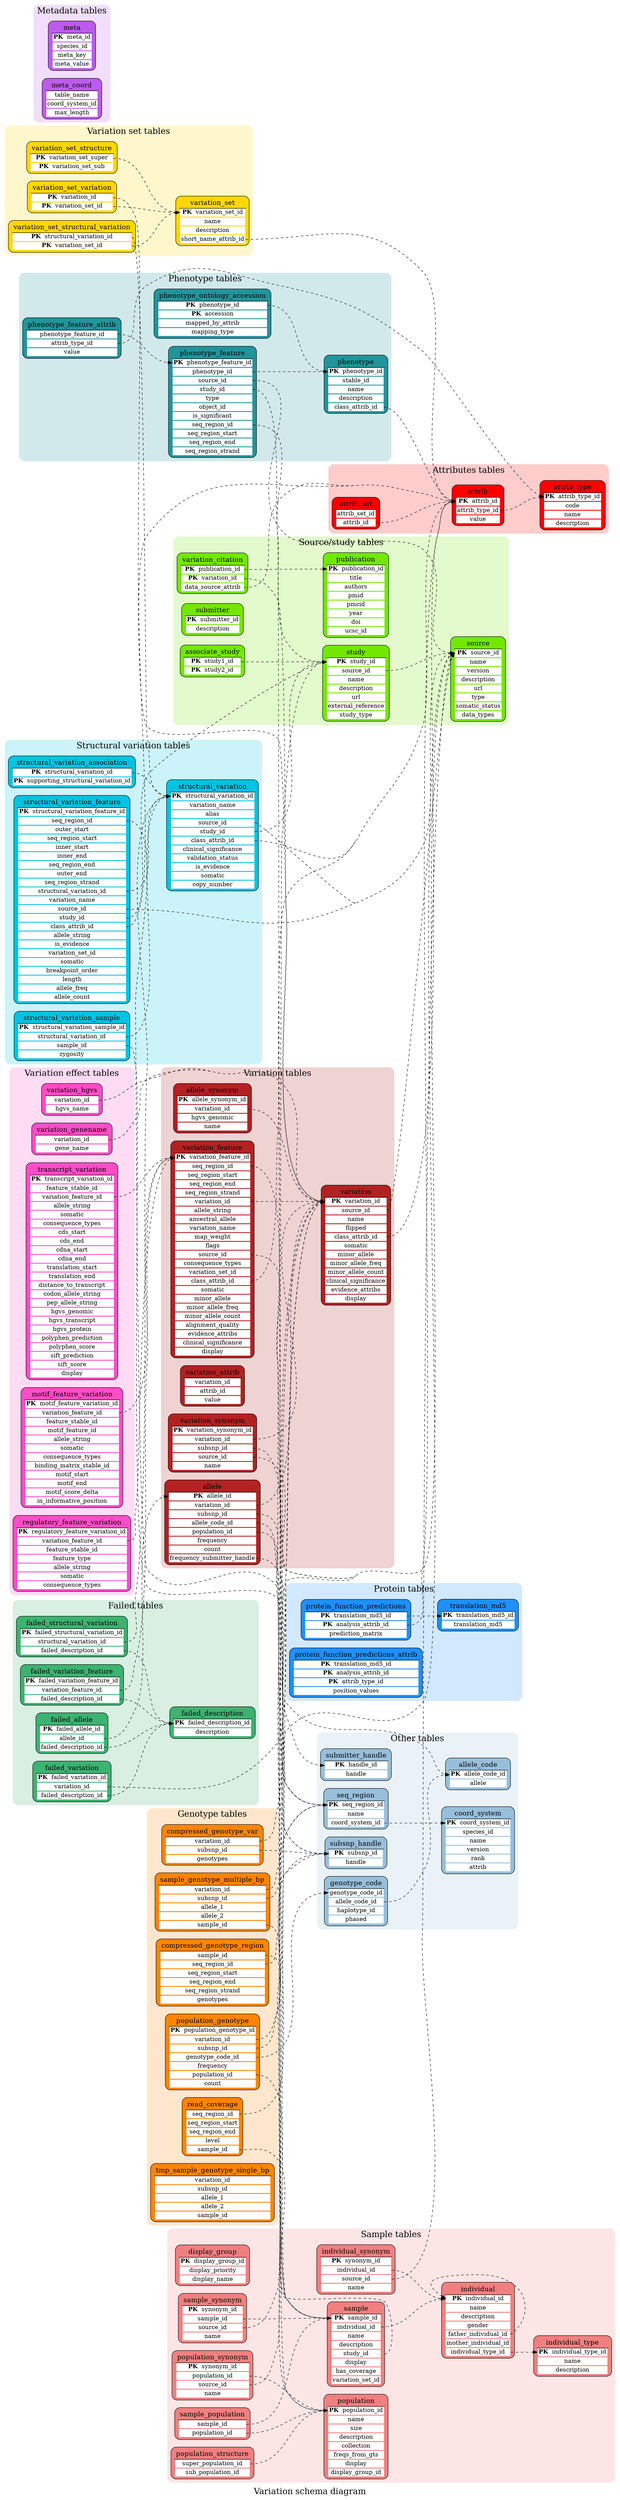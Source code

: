 digraph test {
	ratio="compress"; concentrate = "true"; fontsize = "20"; label = "Variation schema diagram"; rankdir = "LR";
	allele [fillcolor="#B22222", label=<<table border="0"><th><td><font point-size="16">allele</font></td></th><hr/><tr><td bgcolor="white" port="portallele_id"><B>PK</B>&nbsp;&nbsp;allele_id</td></tr><tr><td bgcolor="white" port="portvariation_id">variation_id</td></tr><tr><td bgcolor="white" port="portsubsnp_id">subsnp_id</td></tr><tr><td bgcolor="white" port="portallele_code_id">allele_code_id</td></tr><tr><td bgcolor="white" port="portpopulation_id">population_id</td></tr><tr><td bgcolor="white" port="portfrequency">frequency</td></tr><tr><td bgcolor="white" port="portcount">count</td></tr><tr><td bgcolor="white" port="portfrequency_submitter_handle">frequency_submitter_handle</td></tr></table>>, shape="box", style="filled,rounded"];
	allele_code [fillcolor="#98BFDA", label=<<table border="0"><th><td><font point-size="16">allele_code</font></td></th><hr/><tr><td bgcolor="white" port="portallele_code_id"><B>PK</B>&nbsp;&nbsp;allele_code_id</td></tr><tr><td bgcolor="white" port="portallele">allele</td></tr></table>>, shape="box", style="filled,rounded"];
	allele_synonym [fillcolor="#B22222", label=<<table border="0"><th><td><font point-size="16">allele_synonym</font></td></th><hr/><tr><td bgcolor="white" port="portallele_synonym_id"><B>PK</B>&nbsp;&nbsp;allele_synonym_id</td></tr><tr><td bgcolor="white" port="portvariation_id">variation_id</td></tr><tr><td bgcolor="white" port="porthgvs_genomic">hgvs_genomic</td></tr><tr><td bgcolor="white" port="portname">name</td></tr></table>>, shape="box", style="filled,rounded"];
	associate_study [fillcolor="#72E800", label=<<table border="0"><th><td><font point-size="16">associate_study</font></td></th><hr/><tr><td bgcolor="white" port="portstudy1_id"><B>PK</B>&nbsp;&nbsp;study1_id</td></tr><tr><td bgcolor="white" port="portstudy2_id"><B>PK</B>&nbsp;&nbsp;study2_id</td></tr></table>>, shape="box", style="filled,rounded"];
	attrib [fillcolor="#FF0000", label=<<table border="0"><th><td><font point-size="16">attrib</font></td></th><hr/><tr><td bgcolor="white" port="portattrib_id"><B>PK</B>&nbsp;&nbsp;attrib_id</td></tr><tr><td bgcolor="white" port="portattrib_type_id">attrib_type_id</td></tr><tr><td bgcolor="white" port="portvalue">value</td></tr></table>>, shape="box", style="filled,rounded"];
	attrib_set [fillcolor="#FF0000", label=<<table border="0"><th><td><font point-size="16">attrib_set</font></td></th><hr/><tr><td bgcolor="white" port="portattrib_set_id">attrib_set_id</td></tr><tr><td bgcolor="white" port="portattrib_id">attrib_id</td></tr></table>>, shape="box", style="filled,rounded"];
	attrib_type [fillcolor="#FF0000", label=<<table border="0"><th><td><font point-size="16">attrib_type</font></td></th><hr/><tr><td bgcolor="white" port="portattrib_type_id"><B>PK</B>&nbsp;&nbsp;attrib_type_id</td></tr><tr><td bgcolor="white" port="portcode">code</td></tr><tr><td bgcolor="white" port="portname">name</td></tr><tr><td bgcolor="white" port="portdescription">description</td></tr></table>>, shape="box", style="filled,rounded"];
	compressed_genotype_region [fillcolor="#FF8500", label=<<table border="0"><th><td><font point-size="16">compressed_genotype_region</font></td></th><hr/><tr><td bgcolor="white" port="portsample_id">sample_id</td></tr><tr><td bgcolor="white" port="portseq_region_id">seq_region_id</td></tr><tr><td bgcolor="white" port="portseq_region_start">seq_region_start</td></tr><tr><td bgcolor="white" port="portseq_region_end">seq_region_end</td></tr><tr><td bgcolor="white" port="portseq_region_strand">seq_region_strand</td></tr><tr><td bgcolor="white" port="portgenotypes">genotypes</td></tr></table>>, shape="box", style="filled,rounded"];
	compressed_genotype_var [fillcolor="#FF8500", label=<<table border="0"><th><td><font point-size="16">compressed_genotype_var</font></td></th><hr/><tr><td bgcolor="white" port="portvariation_id">variation_id</td></tr><tr><td bgcolor="white" port="portsubsnp_id">subsnp_id</td></tr><tr><td bgcolor="white" port="portgenotypes">genotypes</td></tr></table>>, shape="box", style="filled,rounded"];
	coord_system [fillcolor="#98BFDA", label=<<table border="0"><th><td><font point-size="16">coord_system</font></td></th><hr/><tr><td bgcolor="white" port="portcoord_system_id"><B>PK</B>&nbsp;&nbsp;coord_system_id</td></tr><tr><td bgcolor="white" port="portspecies_id">species_id</td></tr><tr><td bgcolor="white" port="portname">name</td></tr><tr><td bgcolor="white" port="portversion">version</td></tr><tr><td bgcolor="white" port="portrank">rank</td></tr><tr><td bgcolor="white" port="portattrib">attrib</td></tr></table>>, shape="box", style="filled,rounded"];
	display_group [fillcolor="#F08080", label=<<table border="0"><th><td><font point-size="16">display_group</font></td></th><hr/><tr><td bgcolor="white" port="portdisplay_group_id"><B>PK</B>&nbsp;&nbsp;display_group_id</td></tr><tr><td bgcolor="white" port="portdisplay_priority">display_priority</td></tr><tr><td bgcolor="white" port="portdisplay_name">display_name</td></tr></table>>, shape="box", style="filled,rounded"];
	failed_allele [fillcolor="#3CB371", label=<<table border="0"><th><td><font point-size="16">failed_allele</font></td></th><hr/><tr><td bgcolor="white" port="portfailed_allele_id"><B>PK</B>&nbsp;&nbsp;failed_allele_id</td></tr><tr><td bgcolor="white" port="portallele_id">allele_id</td></tr><tr><td bgcolor="white" port="portfailed_description_id">failed_description_id</td></tr></table>>, shape="box", style="filled,rounded"];
	failed_description [fillcolor="#3CB371", label=<<table border="0"><th><td><font point-size="16">failed_description</font></td></th><hr/><tr><td bgcolor="white" port="portfailed_description_id"><B>PK</B>&nbsp;&nbsp;failed_description_id</td></tr><tr><td bgcolor="white" port="portdescription">description</td></tr></table>>, shape="box", style="filled,rounded"];
	failed_structural_variation [fillcolor="#3CB371", label=<<table border="0"><th><td><font point-size="16">failed_structural_variation</font></td></th><hr/><tr><td bgcolor="white" port="portfailed_structural_variation_id"><B>PK</B>&nbsp;&nbsp;failed_structural_variation_id</td></tr><tr><td bgcolor="white" port="portstructural_variation_id">structural_variation_id</td></tr><tr><td bgcolor="white" port="portfailed_description_id">failed_description_id</td></tr></table>>, shape="box", style="filled,rounded"];
	failed_variation [fillcolor="#3CB371", label=<<table border="0"><th><td><font point-size="16">failed_variation</font></td></th><hr/><tr><td bgcolor="white" port="portfailed_variation_id"><B>PK</B>&nbsp;&nbsp;failed_variation_id</td></tr><tr><td bgcolor="white" port="portvariation_id">variation_id</td></tr><tr><td bgcolor="white" port="portfailed_description_id">failed_description_id</td></tr></table>>, shape="box", style="filled,rounded"];
	failed_variation_feature [fillcolor="#3CB371", label=<<table border="0"><th><td><font point-size="16">failed_variation_feature</font></td></th><hr/><tr><td bgcolor="white" port="portfailed_variation_feature_id"><B>PK</B>&nbsp;&nbsp;failed_variation_feature_id</td></tr><tr><td bgcolor="white" port="portvariation_feature_id">variation_feature_id</td></tr><tr><td bgcolor="white" port="portfailed_description_id">failed_description_id</td></tr></table>>, shape="box", style="filled,rounded"];
	genotype_code [fillcolor="#98BFDA", label=<<table border="0"><th><td><font point-size="16">genotype_code</font></td></th><hr/><tr><td bgcolor="white" port="portgenotype_code_id">genotype_code_id</td></tr><tr><td bgcolor="white" port="portallele_code_id">allele_code_id</td></tr><tr><td bgcolor="white" port="porthaplotype_id">haplotype_id</td></tr><tr><td bgcolor="white" port="portphased">phased</td></tr></table>>, shape="box", style="filled,rounded"];
	individual [fillcolor="#F08080", label=<<table border="0"><th><td><font point-size="16">individual</font></td></th><hr/><tr><td bgcolor="white" port="portindividual_id"><B>PK</B>&nbsp;&nbsp;individual_id</td></tr><tr><td bgcolor="white" port="portname">name</td></tr><tr><td bgcolor="white" port="portdescription">description</td></tr><tr><td bgcolor="white" port="portgender">gender</td></tr><tr><td bgcolor="white" port="portfather_individual_id">father_individual_id</td></tr><tr><td bgcolor="white" port="portmother_individual_id">mother_individual_id</td></tr><tr><td bgcolor="white" port="portindividual_type_id">individual_type_id</td></tr></table>>, shape="box", style="filled,rounded"];
	individual_synonym [fillcolor="#F08080", label=<<table border="0"><th><td><font point-size="16">individual_synonym</font></td></th><hr/><tr><td bgcolor="white" port="portsynonym_id"><B>PK</B>&nbsp;&nbsp;synonym_id</td></tr><tr><td bgcolor="white" port="portindividual_id">individual_id</td></tr><tr><td bgcolor="white" port="portsource_id">source_id</td></tr><tr><td bgcolor="white" port="portname">name</td></tr></table>>, shape="box", style="filled,rounded"];
	individual_type [fillcolor="#F08080", label=<<table border="0"><th><td><font point-size="16">individual_type</font></td></th><hr/><tr><td bgcolor="white" port="portindividual_type_id"><B>PK</B>&nbsp;&nbsp;individual_type_id</td></tr><tr><td bgcolor="white" port="portname">name</td></tr><tr><td bgcolor="white" port="portdescription">description</td></tr></table>>, shape="box", style="filled,rounded"];
	meta [fillcolor="#BC5CEC", label=<<table border="0"><th><td><font point-size="16">meta</font></td></th><hr/><tr><td bgcolor="white" port="portmeta_id"><B>PK</B>&nbsp;&nbsp;meta_id</td></tr><tr><td bgcolor="white" port="portspecies_id">species_id</td></tr><tr><td bgcolor="white" port="portmeta_key">meta_key</td></tr><tr><td bgcolor="white" port="portmeta_value">meta_value</td></tr></table>>, shape="box", style="filled,rounded"];
	meta_coord [fillcolor="#BC5CEC", label=<<table border="0"><th><td><font point-size="16">meta_coord</font></td></th><hr/><tr><td bgcolor="white" port="porttable_name">table_name</td></tr><tr><td bgcolor="white" port="portcoord_system_id">coord_system_id</td></tr><tr><td bgcolor="white" port="portmax_length">max_length</td></tr></table>>, shape="box", style="filled,rounded"];
	motif_feature_variation [fillcolor="#FF4DC8", label=<<table border="0"><th><td><font point-size="16">motif_feature_variation</font></td></th><hr/><tr><td bgcolor="white" port="portmotif_feature_variation_id"><B>PK</B>&nbsp;&nbsp;motif_feature_variation_id</td></tr><tr><td bgcolor="white" port="portvariation_feature_id">variation_feature_id</td></tr><tr><td bgcolor="white" port="portfeature_stable_id">feature_stable_id</td></tr><tr><td bgcolor="white" port="portmotif_feature_id">motif_feature_id</td></tr><tr><td bgcolor="white" port="portallele_string">allele_string</td></tr><tr><td bgcolor="white" port="portsomatic">somatic</td></tr><tr><td bgcolor="white" port="portconsequence_types">consequence_types</td></tr><tr><td bgcolor="white" port="portbinding_matrix_stable_id">binding_matrix_stable_id</td></tr><tr><td bgcolor="white" port="portmotif_start">motif_start</td></tr><tr><td bgcolor="white" port="portmotif_end">motif_end</td></tr><tr><td bgcolor="white" port="portmotif_score_delta">motif_score_delta</td></tr><tr><td bgcolor="white" port="portin_informative_position">in_informative_position</td></tr></table>>, shape="box", style="filled,rounded"];
	phenotype [fillcolor="#22949B", label=<<table border="0"><th><td><font point-size="16">phenotype</font></td></th><hr/><tr><td bgcolor="white" port="portphenotype_id"><B>PK</B>&nbsp;&nbsp;phenotype_id</td></tr><tr><td bgcolor="white" port="portstable_id">stable_id</td></tr><tr><td bgcolor="white" port="portname">name</td></tr><tr><td bgcolor="white" port="portdescription">description</td></tr><tr><td bgcolor="white" port="portclass_attrib_id">class_attrib_id</td></tr></table>>, shape="box", style="filled,rounded"];
	phenotype_feature [fillcolor="#22949B", label=<<table border="0"><th><td><font point-size="16">phenotype_feature</font></td></th><hr/><tr><td bgcolor="white" port="portphenotype_feature_id"><B>PK</B>&nbsp;&nbsp;phenotype_feature_id</td></tr><tr><td bgcolor="white" port="portphenotype_id">phenotype_id</td></tr><tr><td bgcolor="white" port="portsource_id">source_id</td></tr><tr><td bgcolor="white" port="portstudy_id">study_id</td></tr><tr><td bgcolor="white" port="porttype">type</td></tr><tr><td bgcolor="white" port="portobject_id">object_id</td></tr><tr><td bgcolor="white" port="portis_significant">is_significant</td></tr><tr><td bgcolor="white" port="portseq_region_id">seq_region_id</td></tr><tr><td bgcolor="white" port="portseq_region_start">seq_region_start</td></tr><tr><td bgcolor="white" port="portseq_region_end">seq_region_end</td></tr><tr><td bgcolor="white" port="portseq_region_strand">seq_region_strand</td></tr></table>>, shape="box", style="filled,rounded"];
	phenotype_feature_attrib [fillcolor="#22949B", label=<<table border="0"><th><td><font point-size="16">phenotype_feature_attrib</font></td></th><hr/><tr><td bgcolor="white" port="portphenotype_feature_id">phenotype_feature_id</td></tr><tr><td bgcolor="white" port="portattrib_type_id">attrib_type_id</td></tr><tr><td bgcolor="white" port="portvalue">value</td></tr></table>>, shape="box", style="filled,rounded"];
	phenotype_ontology_accession [fillcolor="#22949B", label=<<table border="0"><th><td><font point-size="16">phenotype_ontology_accession</font></td></th><hr/><tr><td bgcolor="white" port="portphenotype_id"><B>PK</B>&nbsp;&nbsp;phenotype_id</td></tr><tr><td bgcolor="white" port="portaccession"><B>PK</B>&nbsp;&nbsp;accession</td></tr><tr><td bgcolor="white" port="portmapped_by_attrib">mapped_by_attrib</td></tr><tr><td bgcolor="white" port="portmapping_type">mapping_type</td></tr></table>>, shape="box", style="filled,rounded"];
	population [fillcolor="#F08080", label=<<table border="0"><th><td><font point-size="16">population</font></td></th><hr/><tr><td bgcolor="white" port="portpopulation_id"><B>PK</B>&nbsp;&nbsp;population_id</td></tr><tr><td bgcolor="white" port="portname">name</td></tr><tr><td bgcolor="white" port="portsize">size</td></tr><tr><td bgcolor="white" port="portdescription">description</td></tr><tr><td bgcolor="white" port="portcollection">collection</td></tr><tr><td bgcolor="white" port="portfreqs_from_gts">freqs_from_gts</td></tr><tr><td bgcolor="white" port="portdisplay">display</td></tr><tr><td bgcolor="white" port="portdisplay_group_id">display_group_id</td></tr></table>>, shape="box", style="filled,rounded"];
	population_genotype [fillcolor="#FF8500", label=<<table border="0"><th><td><font point-size="16">population_genotype</font></td></th><hr/><tr><td bgcolor="white" port="portpopulation_genotype_id"><B>PK</B>&nbsp;&nbsp;population_genotype_id</td></tr><tr><td bgcolor="white" port="portvariation_id">variation_id</td></tr><tr><td bgcolor="white" port="portsubsnp_id">subsnp_id</td></tr><tr><td bgcolor="white" port="portgenotype_code_id">genotype_code_id</td></tr><tr><td bgcolor="white" port="portfrequency">frequency</td></tr><tr><td bgcolor="white" port="portpopulation_id">population_id</td></tr><tr><td bgcolor="white" port="portcount">count</td></tr></table>>, shape="box", style="filled,rounded"];
	population_structure [fillcolor="#F08080", label=<<table border="0"><th><td><font point-size="16">population_structure</font></td></th><hr/><tr><td bgcolor="white" port="portsuper_population_id">super_population_id</td></tr><tr><td bgcolor="white" port="portsub_population_id">sub_population_id</td></tr></table>>, shape="box", style="filled,rounded"];
	population_synonym [fillcolor="#F08080", label=<<table border="0"><th><td><font point-size="16">population_synonym</font></td></th><hr/><tr><td bgcolor="white" port="portsynonym_id"><B>PK</B>&nbsp;&nbsp;synonym_id</td></tr><tr><td bgcolor="white" port="portpopulation_id">population_id</td></tr><tr><td bgcolor="white" port="portsource_id">source_id</td></tr><tr><td bgcolor="white" port="portname">name</td></tr></table>>, shape="box", style="filled,rounded"];
	protein_function_predictions [fillcolor="#1E90FF", label=<<table border="0"><th><td><font point-size="16">protein_function_predictions</font></td></th><hr/><tr><td bgcolor="white" port="porttranslation_md5_id"><B>PK</B>&nbsp;&nbsp;translation_md5_id</td></tr><tr><td bgcolor="white" port="portanalysis_attrib_id"><B>PK</B>&nbsp;&nbsp;analysis_attrib_id</td></tr><tr><td bgcolor="white" port="portprediction_matrix">prediction_matrix</td></tr></table>>, shape="box", style="filled,rounded"];
	protein_function_predictions_attrib [fillcolor="#1E90FF", label=<<table border="0"><th><td><font point-size="16">protein_function_predictions_attrib</font></td></th><hr/><tr><td bgcolor="white" port="porttranslation_md5_id"><B>PK</B>&nbsp;&nbsp;translation_md5_id</td></tr><tr><td bgcolor="white" port="portanalysis_attrib_id"><B>PK</B>&nbsp;&nbsp;analysis_attrib_id</td></tr><tr><td bgcolor="white" port="portattrib_type_id"><B>PK</B>&nbsp;&nbsp;attrib_type_id</td></tr><tr><td bgcolor="white" port="portposition_values">position_values</td></tr></table>>, shape="box", style="filled,rounded"];
	publication [fillcolor="#72E800", label=<<table border="0"><th><td><font point-size="16">publication</font></td></th><hr/><tr><td bgcolor="white" port="portpublication_id"><B>PK</B>&nbsp;&nbsp;publication_id</td></tr><tr><td bgcolor="white" port="porttitle">title</td></tr><tr><td bgcolor="white" port="portauthors">authors</td></tr><tr><td bgcolor="white" port="portpmid">pmid</td></tr><tr><td bgcolor="white" port="portpmcid">pmcid</td></tr><tr><td bgcolor="white" port="portyear">year</td></tr><tr><td bgcolor="white" port="portdoi">doi</td></tr><tr><td bgcolor="white" port="portucsc_id">ucsc_id</td></tr></table>>, shape="box", style="filled,rounded"];
	read_coverage [fillcolor="#FF8500", label=<<table border="0"><th><td><font point-size="16">read_coverage</font></td></th><hr/><tr><td bgcolor="white" port="portseq_region_id">seq_region_id</td></tr><tr><td bgcolor="white" port="portseq_region_start">seq_region_start</td></tr><tr><td bgcolor="white" port="portseq_region_end">seq_region_end</td></tr><tr><td bgcolor="white" port="portlevel">level</td></tr><tr><td bgcolor="white" port="portsample_id">sample_id</td></tr></table>>, shape="box", style="filled,rounded"];
	regulatory_feature_variation [fillcolor="#FF4DC8", label=<<table border="0"><th><td><font point-size="16">regulatory_feature_variation</font></td></th><hr/><tr><td bgcolor="white" port="portregulatory_feature_variation_id"><B>PK</B>&nbsp;&nbsp;regulatory_feature_variation_id</td></tr><tr><td bgcolor="white" port="portvariation_feature_id">variation_feature_id</td></tr><tr><td bgcolor="white" port="portfeature_stable_id">feature_stable_id</td></tr><tr><td bgcolor="white" port="portfeature_type">feature_type</td></tr><tr><td bgcolor="white" port="portallele_string">allele_string</td></tr><tr><td bgcolor="white" port="portsomatic">somatic</td></tr><tr><td bgcolor="white" port="portconsequence_types">consequence_types</td></tr></table>>, shape="box", style="filled,rounded"];
	sample [fillcolor="#F08080", label=<<table border="0"><th><td><font point-size="16">sample</font></td></th><hr/><tr><td bgcolor="white" port="portsample_id"><B>PK</B>&nbsp;&nbsp;sample_id</td></tr><tr><td bgcolor="white" port="portindividual_id">individual_id</td></tr><tr><td bgcolor="white" port="portname">name</td></tr><tr><td bgcolor="white" port="portdescription">description</td></tr><tr><td bgcolor="white" port="portstudy_id">study_id</td></tr><tr><td bgcolor="white" port="portdisplay">display</td></tr><tr><td bgcolor="white" port="porthas_coverage">has_coverage</td></tr><tr><td bgcolor="white" port="portvariation_set_id">variation_set_id</td></tr></table>>, shape="box", style="filled,rounded"];
	sample_genotype_multiple_bp [fillcolor="#FF8500", label=<<table border="0"><th><td><font point-size="16">sample_genotype_multiple_bp</font></td></th><hr/><tr><td bgcolor="white" port="portvariation_id">variation_id</td></tr><tr><td bgcolor="white" port="portsubsnp_id">subsnp_id</td></tr><tr><td bgcolor="white" port="portallele_1">allele_1</td></tr><tr><td bgcolor="white" port="portallele_2">allele_2</td></tr><tr><td bgcolor="white" port="portsample_id">sample_id</td></tr></table>>, shape="box", style="filled,rounded"];
	sample_population [fillcolor="#F08080", label=<<table border="0"><th><td><font point-size="16">sample_population</font></td></th><hr/><tr><td bgcolor="white" port="portsample_id">sample_id</td></tr><tr><td bgcolor="white" port="portpopulation_id">population_id</td></tr></table>>, shape="box", style="filled,rounded"];
	sample_synonym [fillcolor="#F08080", label=<<table border="0"><th><td><font point-size="16">sample_synonym</font></td></th><hr/><tr><td bgcolor="white" port="portsynonym_id"><B>PK</B>&nbsp;&nbsp;synonym_id</td></tr><tr><td bgcolor="white" port="portsample_id">sample_id</td></tr><tr><td bgcolor="white" port="portsource_id">source_id</td></tr><tr><td bgcolor="white" port="portname">name</td></tr></table>>, shape="box", style="filled,rounded"];
	seq_region [fillcolor="#98BFDA", label=<<table border="0"><th><td><font point-size="16">seq_region</font></td></th><hr/><tr><td bgcolor="white" port="portseq_region_id"><B>PK</B>&nbsp;&nbsp;seq_region_id</td></tr><tr><td bgcolor="white" port="portname">name</td></tr><tr><td bgcolor="white" port="portcoord_system_id">coord_system_id</td></tr></table>>, shape="box", style="filled,rounded"];
	source [fillcolor="#72E800", label=<<table border="0"><th><td><font point-size="16">source</font></td></th><hr/><tr><td bgcolor="white" port="portsource_id"><B>PK</B>&nbsp;&nbsp;source_id</td></tr><tr><td bgcolor="white" port="portname">name</td></tr><tr><td bgcolor="white" port="portversion">version</td></tr><tr><td bgcolor="white" port="portdescription">description</td></tr><tr><td bgcolor="white" port="porturl">url</td></tr><tr><td bgcolor="white" port="porttype">type</td></tr><tr><td bgcolor="white" port="portsomatic_status">somatic_status</td></tr><tr><td bgcolor="white" port="portdata_types">data_types</td></tr></table>>, shape="box", style="filled,rounded"];
	structural_variation [fillcolor="#01C3E3", label=<<table border="0"><th><td><font point-size="16">structural_variation</font></td></th><hr/><tr><td bgcolor="white" port="portstructural_variation_id"><B>PK</B>&nbsp;&nbsp;structural_variation_id</td></tr><tr><td bgcolor="white" port="portvariation_name">variation_name</td></tr><tr><td bgcolor="white" port="portalias">alias</td></tr><tr><td bgcolor="white" port="portsource_id">source_id</td></tr><tr><td bgcolor="white" port="portstudy_id">study_id</td></tr><tr><td bgcolor="white" port="portclass_attrib_id">class_attrib_id</td></tr><tr><td bgcolor="white" port="portclinical_significance">clinical_significance</td></tr><tr><td bgcolor="white" port="portvalidation_status">validation_status</td></tr><tr><td bgcolor="white" port="portis_evidence">is_evidence</td></tr><tr><td bgcolor="white" port="portsomatic">somatic</td></tr><tr><td bgcolor="white" port="portcopy_number">copy_number</td></tr></table>>, shape="box", style="filled,rounded"];
	structural_variation_association [fillcolor="#01C3E3", label=<<table border="0"><th><td><font point-size="16">structural_variation_association</font></td></th><hr/><tr><td bgcolor="white" port="portstructural_variation_id"><B>PK</B>&nbsp;&nbsp;structural_variation_id</td></tr><tr><td bgcolor="white" port="portsupporting_structural_variation_id"><B>PK</B>&nbsp;&nbsp;supporting_structural_variation_id</td></tr></table>>, shape="box", style="filled,rounded"];
	structural_variation_feature [fillcolor="#01C3E3", label=<<table border="0"><th><td><font point-size="16">structural_variation_feature</font></td></th><hr/><tr><td bgcolor="white" port="portstructural_variation_feature_id"><B>PK</B>&nbsp;&nbsp;structural_variation_feature_id</td></tr><tr><td bgcolor="white" port="portseq_region_id">seq_region_id</td></tr><tr><td bgcolor="white" port="portouter_start">outer_start</td></tr><tr><td bgcolor="white" port="portseq_region_start">seq_region_start</td></tr><tr><td bgcolor="white" port="portinner_start">inner_start</td></tr><tr><td bgcolor="white" port="portinner_end">inner_end</td></tr><tr><td bgcolor="white" port="portseq_region_end">seq_region_end</td></tr><tr><td bgcolor="white" port="portouter_end">outer_end</td></tr><tr><td bgcolor="white" port="portseq_region_strand">seq_region_strand</td></tr><tr><td bgcolor="white" port="portstructural_variation_id">structural_variation_id</td></tr><tr><td bgcolor="white" port="portvariation_name">variation_name</td></tr><tr><td bgcolor="white" port="portsource_id">source_id</td></tr><tr><td bgcolor="white" port="portstudy_id">study_id</td></tr><tr><td bgcolor="white" port="portclass_attrib_id">class_attrib_id</td></tr><tr><td bgcolor="white" port="portallele_string">allele_string</td></tr><tr><td bgcolor="white" port="portis_evidence">is_evidence</td></tr><tr><td bgcolor="white" port="portvariation_set_id">variation_set_id</td></tr><tr><td bgcolor="white" port="portsomatic">somatic</td></tr><tr><td bgcolor="white" port="portbreakpoint_order">breakpoint_order</td></tr><tr><td bgcolor="white" port="portlength">length</td></tr><tr><td bgcolor="white" port="portallele_freq">allele_freq</td></tr><tr><td bgcolor="white" port="portallele_count">allele_count</td></tr></table>>, shape="box", style="filled,rounded"];
	structural_variation_sample [fillcolor="#01C3E3", label=<<table border="0"><th><td><font point-size="16">structural_variation_sample</font></td></th><hr/><tr><td bgcolor="white" port="portstructural_variation_sample_id"><B>PK</B>&nbsp;&nbsp;structural_variation_sample_id</td></tr><tr><td bgcolor="white" port="portstructural_variation_id">structural_variation_id</td></tr><tr><td bgcolor="white" port="portsample_id">sample_id</td></tr><tr><td bgcolor="white" port="portzygosity">zygosity</td></tr></table>>, shape="box", style="filled,rounded"];
	study [fillcolor="#72E800", label=<<table border="0"><th><td><font point-size="16">study</font></td></th><hr/><tr><td bgcolor="white" port="portstudy_id"><B>PK</B>&nbsp;&nbsp;study_id</td></tr><tr><td bgcolor="white" port="portsource_id">source_id</td></tr><tr><td bgcolor="white" port="portname">name</td></tr><tr><td bgcolor="white" port="portdescription">description</td></tr><tr><td bgcolor="white" port="porturl">url</td></tr><tr><td bgcolor="white" port="portexternal_reference">external_reference</td></tr><tr><td bgcolor="white" port="portstudy_type">study_type</td></tr></table>>, shape="box", style="filled,rounded"];
	submitter [fillcolor="#72E800", label=<<table border="0"><th><td><font point-size="16">submitter</font></td></th><hr/><tr><td bgcolor="white" port="portsubmitter_id"><B>PK</B>&nbsp;&nbsp;submitter_id</td></tr><tr><td bgcolor="white" port="portdescription">description</td></tr></table>>, shape="box", style="filled,rounded"];
	submitter_handle [fillcolor="#98BFDA", label=<<table border="0"><th><td><font point-size="16">submitter_handle</font></td></th><hr/><tr><td bgcolor="white" port="porthandle_id"><B>PK</B>&nbsp;&nbsp;handle_id</td></tr><tr><td bgcolor="white" port="porthandle">handle</td></tr></table>>, shape="box", style="filled,rounded"];
	subsnp_handle [fillcolor="#98BFDA", label=<<table border="0"><th><td><font point-size="16">subsnp_handle</font></td></th><hr/><tr><td bgcolor="white" port="portsubsnp_id"><B>PK</B>&nbsp;&nbsp;subsnp_id</td></tr><tr><td bgcolor="white" port="porthandle">handle</td></tr></table>>, shape="box", style="filled,rounded"];
	tmp_sample_genotype_single_bp [fillcolor="#FF8500", label=<<table border="0"><th><td><font point-size="16">tmp_sample_genotype_single_bp</font></td></th><hr/><tr><td bgcolor="white" port="portvariation_id">variation_id</td></tr><tr><td bgcolor="white" port="portsubsnp_id">subsnp_id</td></tr><tr><td bgcolor="white" port="portallele_1">allele_1</td></tr><tr><td bgcolor="white" port="portallele_2">allele_2</td></tr><tr><td bgcolor="white" port="portsample_id">sample_id</td></tr></table>>, shape="box", style="filled,rounded"];
	transcript_variation [fillcolor="#FF4DC8", label=<<table border="0"><th><td><font point-size="16">transcript_variation</font></td></th><hr/><tr><td bgcolor="white" port="porttranscript_variation_id"><B>PK</B>&nbsp;&nbsp;transcript_variation_id</td></tr><tr><td bgcolor="white" port="portfeature_stable_id">feature_stable_id</td></tr><tr><td bgcolor="white" port="portvariation_feature_id">variation_feature_id</td></tr><tr><td bgcolor="white" port="portallele_string">allele_string</td></tr><tr><td bgcolor="white" port="portsomatic">somatic</td></tr><tr><td bgcolor="white" port="portconsequence_types">consequence_types</td></tr><tr><td bgcolor="white" port="portcds_start">cds_start</td></tr><tr><td bgcolor="white" port="portcds_end">cds_end</td></tr><tr><td bgcolor="white" port="portcdna_start">cdna_start</td></tr><tr><td bgcolor="white" port="portcdna_end">cdna_end</td></tr><tr><td bgcolor="white" port="porttranslation_start">translation_start</td></tr><tr><td bgcolor="white" port="porttranslation_end">translation_end</td></tr><tr><td bgcolor="white" port="portdistance_to_transcript">distance_to_transcript</td></tr><tr><td bgcolor="white" port="portcodon_allele_string">codon_allele_string</td></tr><tr><td bgcolor="white" port="portpep_allele_string">pep_allele_string</td></tr><tr><td bgcolor="white" port="porthgvs_genomic">hgvs_genomic</td></tr><tr><td bgcolor="white" port="porthgvs_transcript">hgvs_transcript</td></tr><tr><td bgcolor="white" port="porthgvs_protein">hgvs_protein</td></tr><tr><td bgcolor="white" port="portpolyphen_prediction">polyphen_prediction</td></tr><tr><td bgcolor="white" port="portpolyphen_score">polyphen_score</td></tr><tr><td bgcolor="white" port="portsift_prediction">sift_prediction</td></tr><tr><td bgcolor="white" port="portsift_score">sift_score</td></tr><tr><td bgcolor="white" port="portdisplay">display</td></tr></table>>, shape="box", style="filled,rounded"];
	translation_md5 [fillcolor="#1E90FF", label=<<table border="0"><th><td><font point-size="16">translation_md5</font></td></th><hr/><tr><td bgcolor="white" port="porttranslation_md5_id"><B>PK</B>&nbsp;&nbsp;translation_md5_id</td></tr><tr><td bgcolor="white" port="porttranslation_md5">translation_md5</td></tr></table>>, shape="box", style="filled,rounded"];
	variation [fillcolor="#B22222", label=<<table border="0"><th><td><font point-size="16">variation</font></td></th><hr/><tr><td bgcolor="white" port="portvariation_id"><B>PK</B>&nbsp;&nbsp;variation_id</td></tr><tr><td bgcolor="white" port="portsource_id">source_id</td></tr><tr><td bgcolor="white" port="portname">name</td></tr><tr><td bgcolor="white" port="portflipped">flipped</td></tr><tr><td bgcolor="white" port="portclass_attrib_id">class_attrib_id</td></tr><tr><td bgcolor="white" port="portsomatic">somatic</td></tr><tr><td bgcolor="white" port="portminor_allele">minor_allele</td></tr><tr><td bgcolor="white" port="portminor_allele_freq">minor_allele_freq</td></tr><tr><td bgcolor="white" port="portminor_allele_count">minor_allele_count</td></tr><tr><td bgcolor="white" port="portclinical_significance">clinical_significance</td></tr><tr><td bgcolor="white" port="portevidence_attribs">evidence_attribs</td></tr><tr><td bgcolor="white" port="portdisplay">display</td></tr></table>>, shape="box", style="filled,rounded"];
	variation_attrib [fillcolor="#B22222", label=<<table border="0"><th><td><font point-size="16">variation_attrib</font></td></th><hr/><tr><td bgcolor="white" port="portvariation_id">variation_id</td></tr><tr><td bgcolor="white" port="portattrib_id">attrib_id</td></tr><tr><td bgcolor="white" port="portvalue">value</td></tr></table>>, shape="box", style="filled,rounded"];
	variation_citation [fillcolor="#72E800", label=<<table border="0"><th><td><font point-size="16">variation_citation</font></td></th><hr/><tr><td bgcolor="white" port="portpublication_id"><B>PK</B>&nbsp;&nbsp;publication_id</td></tr><tr><td bgcolor="white" port="portvariation_id"><B>PK</B>&nbsp;&nbsp;variation_id</td></tr><tr><td bgcolor="white" port="portdata_source_attrib">data_source_attrib</td></tr></table>>, shape="box", style="filled,rounded"];
	variation_feature [fillcolor="#B22222", label=<<table border="0"><th><td><font point-size="16">variation_feature</font></td></th><hr/><tr><td bgcolor="white" port="portvariation_feature_id"><B>PK</B>&nbsp;&nbsp;variation_feature_id</td></tr><tr><td bgcolor="white" port="portseq_region_id">seq_region_id</td></tr><tr><td bgcolor="white" port="portseq_region_start">seq_region_start</td></tr><tr><td bgcolor="white" port="portseq_region_end">seq_region_end</td></tr><tr><td bgcolor="white" port="portseq_region_strand">seq_region_strand</td></tr><tr><td bgcolor="white" port="portvariation_id">variation_id</td></tr><tr><td bgcolor="white" port="portallele_string">allele_string</td></tr><tr><td bgcolor="white" port="portancestral_allele">ancestral_allele</td></tr><tr><td bgcolor="white" port="portvariation_name">variation_name</td></tr><tr><td bgcolor="white" port="portmap_weight">map_weight</td></tr><tr><td bgcolor="white" port="portflags">flags</td></tr><tr><td bgcolor="white" port="portsource_id">source_id</td></tr><tr><td bgcolor="white" port="portconsequence_types">consequence_types</td></tr><tr><td bgcolor="white" port="portvariation_set_id">variation_set_id</td></tr><tr><td bgcolor="white" port="portclass_attrib_id">class_attrib_id</td></tr><tr><td bgcolor="white" port="portsomatic">somatic</td></tr><tr><td bgcolor="white" port="portminor_allele">minor_allele</td></tr><tr><td bgcolor="white" port="portminor_allele_freq">minor_allele_freq</td></tr><tr><td bgcolor="white" port="portminor_allele_count">minor_allele_count</td></tr><tr><td bgcolor="white" port="portalignment_quality">alignment_quality</td></tr><tr><td bgcolor="white" port="portevidence_attribs">evidence_attribs</td></tr><tr><td bgcolor="white" port="portclinical_significance">clinical_significance</td></tr><tr><td bgcolor="white" port="portdisplay">display</td></tr></table>>, shape="box", style="filled,rounded"];
	variation_genename [fillcolor="#FF4DC8", label=<<table border="0"><th><td><font point-size="16">variation_genename</font></td></th><hr/><tr><td bgcolor="white" port="portvariation_id">variation_id</td></tr><tr><td bgcolor="white" port="portgene_name">gene_name</td></tr></table>>, shape="box", style="filled,rounded"];
	variation_hgvs [fillcolor="#FF4DC8", label=<<table border="0"><th><td><font point-size="16">variation_hgvs</font></td></th><hr/><tr><td bgcolor="white" port="portvariation_id">variation_id</td></tr><tr><td bgcolor="white" port="porthgvs_name">hgvs_name</td></tr></table>>, shape="box", style="filled,rounded"];
	variation_set [fillcolor="#FFD700", label=<<table border="0"><th><td><font point-size="16">variation_set</font></td></th><hr/><tr><td bgcolor="white" port="portvariation_set_id"><B>PK</B>&nbsp;&nbsp;variation_set_id</td></tr><tr><td bgcolor="white" port="portname">name</td></tr><tr><td bgcolor="white" port="portdescription">description</td></tr><tr><td bgcolor="white" port="portshort_name_attrib_id">short_name_attrib_id</td></tr></table>>, shape="box", style="filled,rounded"];
	variation_set_structural_variation [fillcolor="#FFD700", label=<<table border="0"><th><td><font point-size="16">variation_set_structural_variation</font></td></th><hr/><tr><td bgcolor="white" port="portstructural_variation_id"><B>PK</B>&nbsp;&nbsp;structural_variation_id</td></tr><tr><td bgcolor="white" port="portvariation_set_id"><B>PK</B>&nbsp;&nbsp;variation_set_id</td></tr></table>>, shape="box", style="filled,rounded"];
	variation_set_structure [fillcolor="#FFD700", label=<<table border="0"><th><td><font point-size="16">variation_set_structure</font></td></th><hr/><tr><td bgcolor="white" port="portvariation_set_super"><B>PK</B>&nbsp;&nbsp;variation_set_super</td></tr><tr><td bgcolor="white" port="portvariation_set_sub"><B>PK</B>&nbsp;&nbsp;variation_set_sub</td></tr></table>>, shape="box", style="filled,rounded"];
	variation_set_variation [fillcolor="#FFD700", label=<<table border="0"><th><td><font point-size="16">variation_set_variation</font></td></th><hr/><tr><td bgcolor="white" port="portvariation_id"><B>PK</B>&nbsp;&nbsp;variation_id</td></tr><tr><td bgcolor="white" port="portvariation_set_id"><B>PK</B>&nbsp;&nbsp;variation_set_id</td></tr></table>>, shape="box", style="filled,rounded"];
	variation_synonym [fillcolor="#B22222", label=<<table border="0"><th><td><font point-size="16">variation_synonym</font></td></th><hr/><tr><td bgcolor="white" port="portvariation_synonym_id"><B>PK</B>&nbsp;&nbsp;variation_synonym_id</td></tr><tr><td bgcolor="white" port="portvariation_id">variation_id</td></tr><tr><td bgcolor="white" port="portsubsnp_id">subsnp_id</td></tr><tr><td bgcolor="white" port="portsource_id">source_id</td></tr><tr><td bgcolor="white" port="portname">name</td></tr></table>>, shape="box", style="filled,rounded"];
	"allele":portallele_code_id:e -> "allele_code":portallele_code_id:w [style="dashed"];
	"allele":portpopulation_id:e -> "population":portpopulation_id:w [style="dashed"];
	"allele":portfrequency_submitter_handle:e -> "submitter_handle":porthandle_id:w [style="dashed"];
	"allele":portsubsnp_id:e -> "subsnp_handle":portsubsnp_id:w [style="dashed"];
	"allele":portvariation_id:e -> "variation":portvariation_id:w [style="dashed"];
	"allele_synonym":portvariation_id:e -> "variation":portvariation_id:w [style="dashed"];
	"associate_study":portstudy1_id:e -> "study":portstudy_id:w [style="dashed"];
	"attrib":portattrib_type_id:e -> "attrib_type":portattrib_type_id:w [style="dashed"];
	"attrib_set":portattrib_id:e -> "attrib":portattrib_id:w [style="dashed"];
	"compressed_genotype_region":portsample_id:e -> "sample":portsample_id:w [style="dashed"];
	"compressed_genotype_region":portseq_region_id:e -> "seq_region":portseq_region_id:w [style="dashed"];
	"compressed_genotype_var":portsubsnp_id:e -> "subsnp_handle":portsubsnp_id:w [style="dashed"];
	"compressed_genotype_var":portvariation_id:e -> "variation":portvariation_id:w [style="dashed"];
	"failed_allele":portallele_id:e -> "allele":portallele_id:w [style="dashed"];
	"failed_allele":portfailed_description_id:e -> "failed_description":portfailed_description_id:w [style="dashed"];
	"failed_structural_variation":portfailed_description_id:e -> "failed_description":portfailed_description_id:w [style="dashed"];
	"failed_structural_variation":portstructural_variation_id:e -> "structural_variation":portstructural_variation_id:w [style="dashed"];
	"failed_variation":portfailed_description_id:e -> "failed_description":portfailed_description_id:w [style="dashed"];
	"failed_variation":portvariation_id:e -> "variation":portvariation_id:w [style="dashed"];
	"failed_variation_feature":portfailed_description_id:e -> "failed_description":portfailed_description_id:w [style="dashed"];
	"failed_variation_feature":portvariation_feature_id:e -> "variation_feature":portvariation_feature_id:w [style="dashed"];
	"genotype_code":portallele_code_id:e -> "allele_code":portallele_code_id:w [style="dashed"];
	"individual":portfather_individual_id:e -> "individual":portindividual_id:w [style="dashed"];
	"individual":portindividual_type_id:e -> "individual_type":portindividual_type_id:w [style="dashed"];
	"individual_synonym":portindividual_id:e -> "individual":portindividual_id:w [style="dashed"];
	"individual_synonym":portsource_id:e -> "source":portsource_id:w [style="dashed"];
	"motif_feature_variation":portvariation_feature_id:e -> "variation_feature":portvariation_feature_id:w [style="dashed"];
	"phenotype":portclass_attrib_id:e -> "attrib":portattrib_id:w [style="dashed"];
	"phenotype_feature":portphenotype_id:e -> "phenotype":portphenotype_id:w [style="dashed"];
	"phenotype_feature":portseq_region_id:e -> "seq_region":portseq_region_id:w [style="dashed"];
	"phenotype_feature":portsource_id:e -> "source":portsource_id:w [style="dashed"];
	"phenotype_feature":portstudy_id:e -> "study":portstudy_id:w [style="dashed"];
	"phenotype_feature_attrib":portattrib_type_id:e -> "attrib_type":portattrib_type_id:w [style="dashed"];
	"phenotype_feature_attrib":portphenotype_feature_id:e -> "phenotype_feature":portphenotype_feature_id:w [style="dashed"];
	"phenotype_ontology_accession":portphenotype_id:e -> "phenotype":portphenotype_id:w [style="dashed"];
	"population_genotype":portgenotype_code_id:e -> "genotype_code":portgenotype_code_id:w [style="dashed"];
	"population_genotype":portpopulation_id:e -> "population":portpopulation_id:w [style="dashed"];
	"population_genotype":portsubsnp_id:e -> "subsnp_handle":portsubsnp_id:w [style="dashed"];
	"population_genotype":portvariation_id:e -> "variation":portvariation_id:w [style="dashed"];
	"population_structure":portsuper_population_id:e -> "population":portpopulation_id:w [style="dashed"];
	"population_synonym":portpopulation_id:e -> "population":portpopulation_id:w [style="dashed"];
	"population_synonym":portsource_id:e -> "source":portsource_id:w [style="dashed"];
	"protein_function_predictions":portanalysis_attrib_id:e -> "attrib":portattrib_id:w [style="dashed"];
	"protein_function_predictions":porttranslation_md5_id:e -> "translation_md5":porttranslation_md5_id:w [style="dashed"];
	"read_coverage":portsample_id:e -> "sample":portsample_id:w [style="dashed"];
	"read_coverage":portseq_region_id:e -> "seq_region":portseq_region_id:w [style="dashed"];
	"regulatory_feature_variation":portvariation_feature_id:e -> "variation_feature":portvariation_feature_id:w [style="dashed"];
	"sample":portindividual_id:e -> "individual":portindividual_id:w [style="dashed"];
	"sample":portstudy_id:e -> "study":portstudy_id:w [style="dashed"];
	"sample_genotype_multiple_bp":portsample_id:e -> "sample":portsample_id:w [style="dashed"];
	"sample_genotype_multiple_bp":portsubsnp_id:e -> "subsnp_handle":portsubsnp_id:w [style="dashed"];
	"sample_genotype_multiple_bp":portvariation_id:e -> "variation":portvariation_id:w [style="dashed"];
	"sample_population":portpopulation_id:e -> "population":portpopulation_id:w [style="dashed"];
	"sample_population":portsample_id:e -> "sample":portsample_id:w [style="dashed"];
	"sample_synonym":portsample_id:e -> "sample":portsample_id:w [style="dashed"];
	"sample_synonym":portsource_id:e -> "source":portsource_id:w [style="dashed"];
	"seq_region":portcoord_system_id:e -> "coord_system":portcoord_system_id:w [style="dashed"];
	"structural_variation":portclass_attrib_id:e -> "attrib":portattrib_id:w [style="dashed"];
	"structural_variation":portsource_id:e -> "source":portsource_id:w [style="dashed"];
	"structural_variation":portstudy_id:e -> "study":portstudy_id:w [style="dashed"];
	"structural_variation_association":portstructural_variation_id:e -> "structural_variation":portstructural_variation_id:w [style="dashed"];
	"structural_variation_feature":portclass_attrib_id:e -> "attrib":portattrib_id:w [style="dashed"];
	"structural_variation_feature":portseq_region_id:e -> "seq_region":portseq_region_id:w [style="dashed"];
	"structural_variation_feature":portsource_id:e -> "source":portsource_id:w [style="dashed"];
	"structural_variation_feature":portstructural_variation_id:e -> "structural_variation":portstructural_variation_id:w [style="dashed"];
	"structural_variation_feature":portstudy_id:e -> "study":portstudy_id:w [style="dashed"];
	"structural_variation_sample":portsample_id:e -> "sample":portsample_id:w [style="dashed"];
	"structural_variation_sample":portstructural_variation_id:e -> "structural_variation":portstructural_variation_id:w [style="dashed"];
	"study":portsource_id:e -> "source":portsource_id:w [style="dashed"];
	"transcript_variation":portvariation_feature_id:e -> "variation_feature":portvariation_feature_id:w [style="dashed"];
	"variation":portclass_attrib_id:e -> "attrib":portattrib_id:w [style="dashed"];
	"variation":portsource_id:e -> "source":portsource_id:w [style="dashed"];
	"variation_citation":portdata_source_attrib:e -> "attrib":portattrib_id:w [style="dashed"];
	"variation_citation":portpublication_id:e -> "publication":portpublication_id:w [style="dashed"];
	"variation_citation":portvariation_id:e -> "variation":portvariation_id:w [style="dashed"];
	"variation_feature":portclass_attrib_id:e -> "attrib":portattrib_id:w [style="dashed"];
	"variation_feature":portseq_region_id:e -> "seq_region":portseq_region_id:w [style="dashed"];
	"variation_feature":portsource_id:e -> "source":portsource_id:w [style="dashed"];
	"variation_feature":portvariation_id:e -> "variation":portvariation_id:w [style="dashed"];
	"variation_genename":portvariation_id:e -> "variation":portvariation_id:w [style="dashed"];
	"variation_hgvs":portvariation_id:e -> "variation":portvariation_id:w [style="dashed"];
	"variation_set":portshort_name_attrib_id:e -> "attrib":portattrib_id:w [style="dashed"];
	"variation_set_structural_variation":portstructural_variation_id:e -> "structural_variation":portstructural_variation_id:w [style="dashed"];
	"variation_set_structural_variation":portvariation_set_id:e -> "variation_set":portvariation_set_id:w [style="dashed"];
	"variation_set_structure":portvariation_set_super:e -> "variation_set":portvariation_set_id:w [style="dashed"];
	"variation_set_variation":portvariation_id:e -> "variation":portvariation_id:w [style="dashed"];
	"variation_set_variation":portvariation_set_id:e -> "variation_set":portvariation_set_id:w [style="dashed"];
	"variation_synonym":portsource_id:e -> "source":portsource_id:w [style="dashed"];
	"variation_synonym":portsubsnp_id:e -> "subsnp_handle":portsubsnp_id:w [style="dashed"];
	"variation_synonym":portvariation_id:e -> "variation":portvariation_id:w [style="dashed"];

subgraph cluster_attributes_tables {
	label="Attributes tables";
	style="rounded,filled";
	colorscheme="X11";
	fillcolor="#FFCCCC";
	color="#FFCCCC";
	attrib;
	attrib_set;
	attrib_type;
}
subgraph cluster_failed_tables {
	label="Failed tables";
	style="rounded,filled";
	colorscheme="X11";
	fillcolor="#D8EFE2";
	color="#D8EFE2";
	failed_allele;
	failed_description;
	failed_structural_variation;
	failed_variation;
	failed_variation_feature;
}
subgraph cluster_genotype_tables {
	label="Genotype tables";
	style="rounded,filled";
	colorscheme="X11";
	fillcolor="#FFE6CC";
	color="#FFE6CC";
	compressed_genotype_region;
	compressed_genotype_var;
	population_genotype;
	read_coverage;
	sample_genotype_multiple_bp;
	tmp_sample_genotype_single_bp;
}
subgraph cluster_metadata_tables {
	label="Metadata tables";
	style="rounded,filled";
	colorscheme="X11";
	fillcolor="#F1DEFB";
	color="#F1DEFB";
	meta;
	meta_coord;
}
subgraph cluster_other_tables {
	label="Other tables";
	style="rounded,filled";
	colorscheme="X11";
	fillcolor="#EAF2F7";
	color="#EAF2F7";
	allele_code;
	coord_system;
	genotype_code;
	seq_region;
	submitter_handle;
	subsnp_handle;
}
subgraph cluster_phenotype_tables {
	label="Phenotype tables";
	style="rounded,filled";
	colorscheme="X11";
	fillcolor="#D2E9EB";
	color="#D2E9EB";
	phenotype;
	phenotype_feature;
	phenotype_feature_attrib;
	phenotype_ontology_accession;
}
subgraph cluster_protein_tables {
	label="Protein tables";
	style="rounded,filled";
	colorscheme="X11";
	fillcolor="#D2E8FF";
	color="#D2E8FF";
	protein_function_predictions;
	protein_function_predictions_attrib;
	translation_md5;
}
subgraph cluster_sample_tables {
	label="Sample tables";
	style="rounded,filled";
	colorscheme="X11";
	fillcolor="#FCE5E5";
	color="#FCE5E5";
	display_group;
	individual;
	individual_synonym;
	individual_type;
	population;
	population_structure;
	population_synonym;
	sample;
	sample_population;
	sample_synonym;
}
subgraph cluster_source_study_tables {
	label="Source/study tables";
	style="rounded,filled";
	colorscheme="X11";
	fillcolor="#E2FACC";
	color="#E2FACC";
	associate_study;
	publication;
	source;
	study;
	submitter;
	variation_citation;
}
subgraph cluster_structural_variation_tables {
	label="Structural variation tables";
	style="rounded,filled";
	colorscheme="X11";
	fillcolor="#CCF3F9";
	color="#CCF3F9";
	structural_variation;
	structural_variation_association;
	structural_variation_feature;
	structural_variation_sample;
}
subgraph cluster_variation_effect_tables {
	label="Variation effect tables";
	style="rounded,filled";
	colorscheme="X11";
	fillcolor="#FFDBF4";
	color="#FFDBF4";
	motif_feature_variation;
	regulatory_feature_variation;
	transcript_variation;
	variation_genename;
	variation_hgvs;
}
subgraph cluster_variation_set_tables {
	label="Variation set tables";
	style="rounded,filled";
	colorscheme="X11";
	fillcolor="#FFF7CC";
	color="#FFF7CC";
	variation_set;
	variation_set_structural_variation;
	variation_set_structure;
	variation_set_variation;
}
subgraph cluster_variation_tables {
	label="Variation tables";
	style="rounded,filled";
	colorscheme="X11";
	fillcolor="#EFD2D2";
	color="#EFD2D2";
	allele;
	allele_synonym;
	variation;
	variation_attrib;
	variation_feature;
	variation_synonym;
}
}

